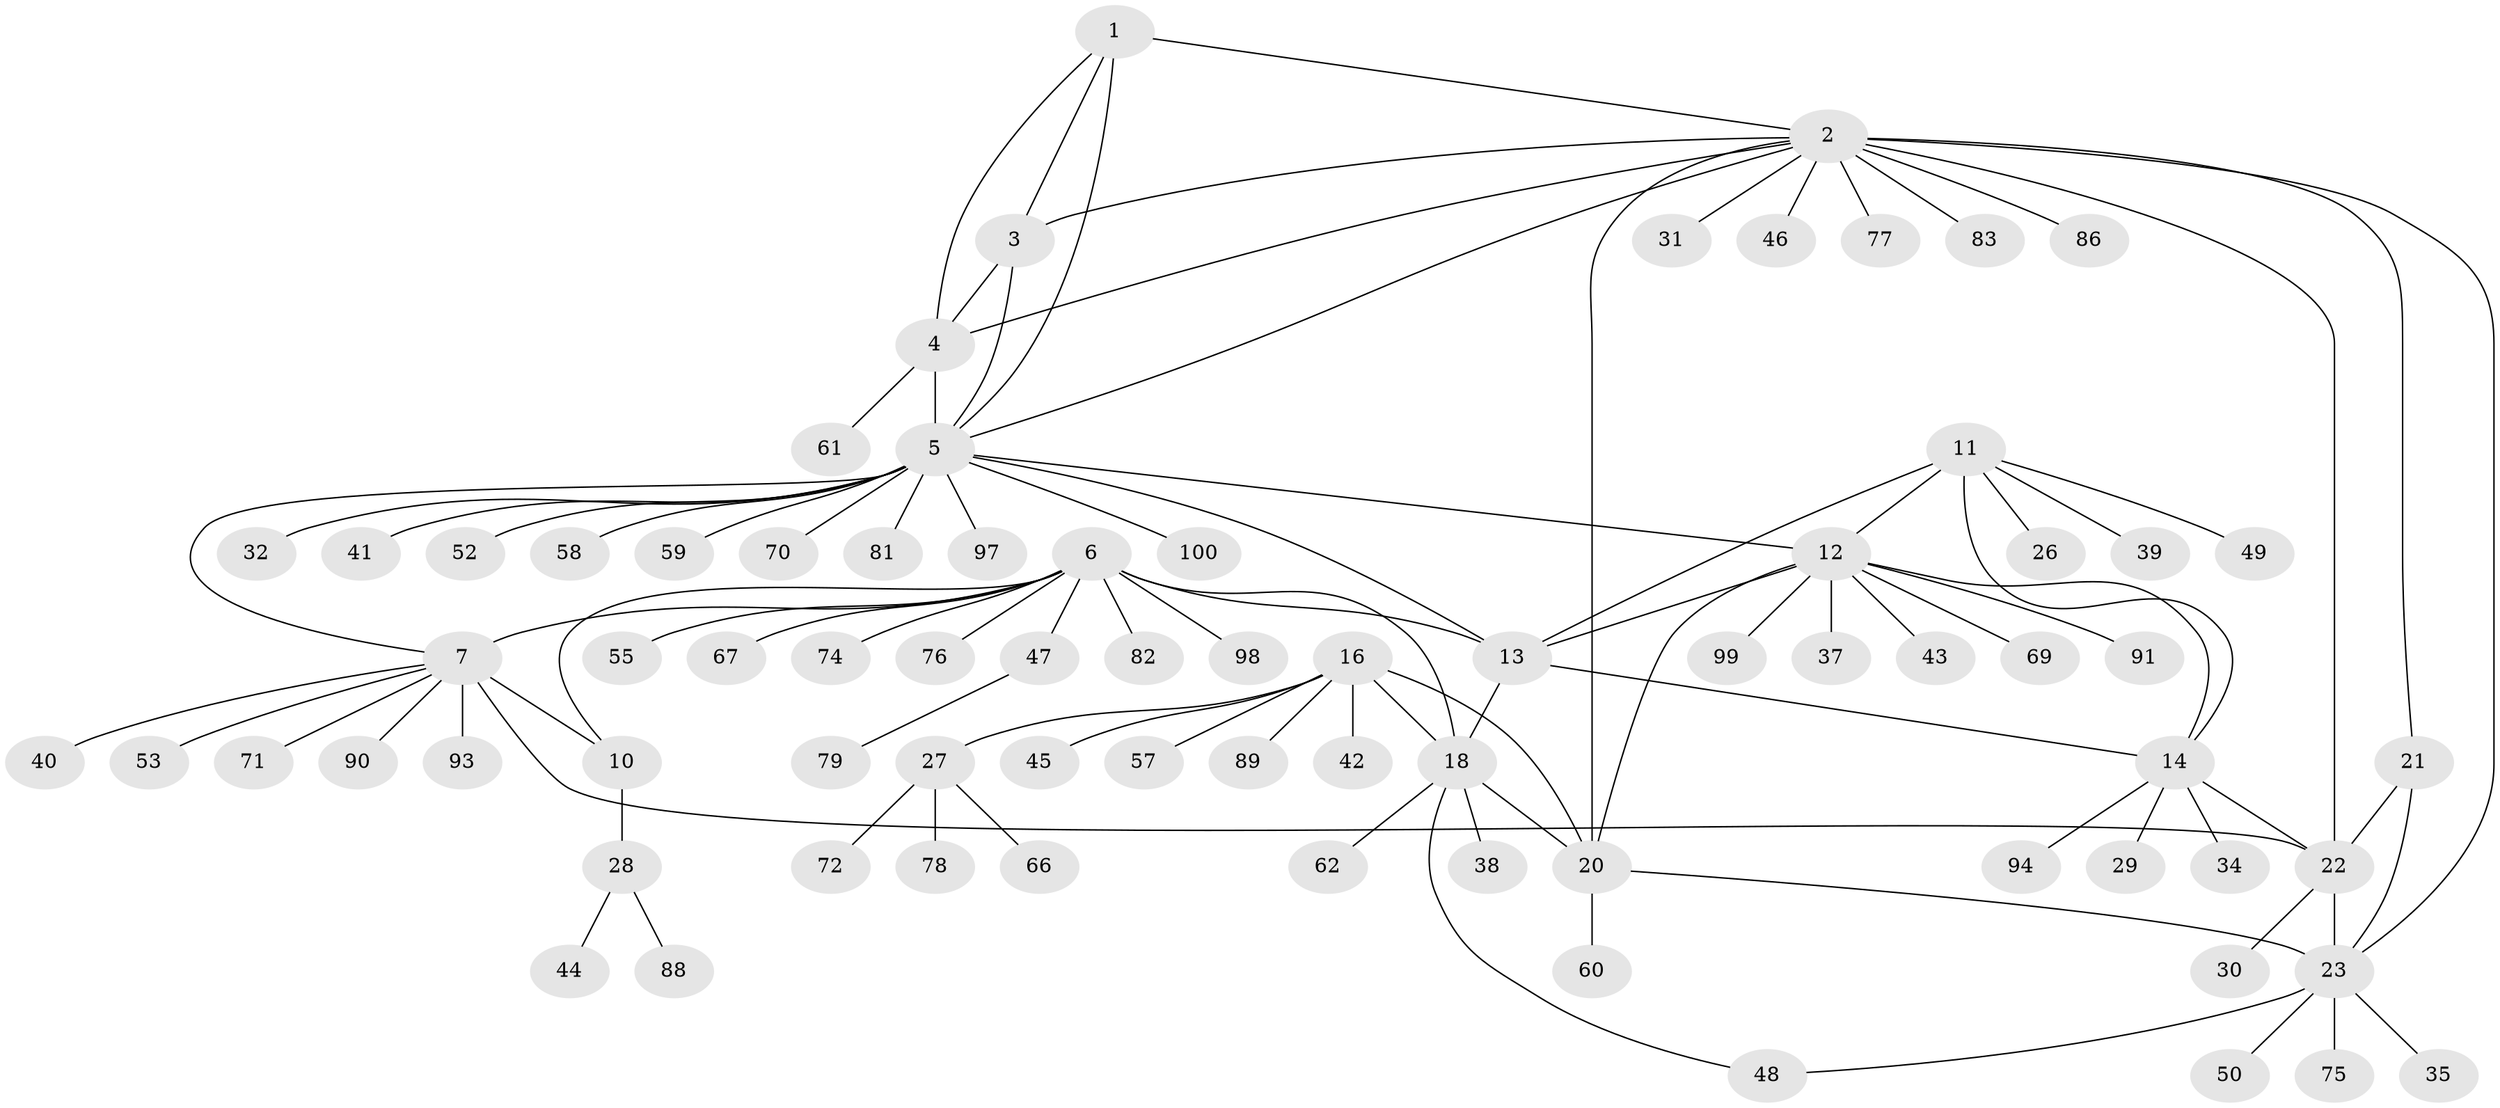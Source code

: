// original degree distribution, {5: 0.08, 9: 0.03, 17: 0.01, 11: 0.01, 8: 0.05, 7: 0.04, 6: 0.03, 4: 0.02, 1: 0.61, 3: 0.02, 2: 0.1}
// Generated by graph-tools (version 1.1) at 2025/11/02/27/25 16:11:33]
// undirected, 76 vertices, 98 edges
graph export_dot {
graph [start="1"]
  node [color=gray90,style=filled];
  1 [super="+64"];
  2 [super="+24"];
  3 [super="+92"];
  4;
  5 [super="+51"];
  6 [super="+9"];
  7 [super="+8"];
  10;
  11 [super="+80"];
  12 [super="+36"];
  13 [super="+15"];
  14 [super="+63"];
  16 [super="+17"];
  18 [super="+19"];
  20 [super="+65"];
  21 [super="+33"];
  22 [super="+25"];
  23 [super="+54"];
  26;
  27 [super="+73"];
  28 [super="+85"];
  29 [super="+56"];
  30;
  31;
  32;
  34 [super="+68"];
  35;
  37;
  38;
  39;
  40;
  41;
  42;
  43;
  44;
  45;
  46;
  47;
  48;
  49;
  50;
  52;
  53;
  55;
  57 [super="+84"];
  58;
  59;
  60;
  61;
  62;
  66;
  67;
  69;
  70;
  71;
  72;
  74;
  75;
  76;
  77;
  78 [super="+87"];
  79;
  81;
  82;
  83 [super="+96"];
  86;
  88;
  89;
  90;
  91;
  93 [super="+95"];
  94;
  97;
  98;
  99;
  100;
  1 -- 2;
  1 -- 3;
  1 -- 4;
  1 -- 5;
  2 -- 3;
  2 -- 4;
  2 -- 5;
  2 -- 20;
  2 -- 46;
  2 -- 77;
  2 -- 86;
  2 -- 83;
  2 -- 21;
  2 -- 22 [weight=2];
  2 -- 23;
  2 -- 31;
  3 -- 4;
  3 -- 5;
  4 -- 5;
  4 -- 61;
  5 -- 7;
  5 -- 13;
  5 -- 32;
  5 -- 41;
  5 -- 52;
  5 -- 58;
  5 -- 59;
  5 -- 70;
  5 -- 81;
  5 -- 97;
  5 -- 100;
  5 -- 12;
  6 -- 7 [weight=4];
  6 -- 10 [weight=2];
  6 -- 13;
  6 -- 47;
  6 -- 55;
  6 -- 76;
  6 -- 82;
  6 -- 98;
  6 -- 67;
  6 -- 74;
  6 -- 18;
  7 -- 10 [weight=2];
  7 -- 40;
  7 -- 53;
  7 -- 90;
  7 -- 22;
  7 -- 71;
  7 -- 93;
  10 -- 28;
  11 -- 12;
  11 -- 13 [weight=2];
  11 -- 14;
  11 -- 26;
  11 -- 39;
  11 -- 49;
  12 -- 13 [weight=2];
  12 -- 14;
  12 -- 37;
  12 -- 43;
  12 -- 69;
  12 -- 91;
  12 -- 99;
  12 -- 20;
  13 -- 14 [weight=2];
  13 -- 18;
  14 -- 22;
  14 -- 29;
  14 -- 34;
  14 -- 94;
  16 -- 18 [weight=4];
  16 -- 20 [weight=2];
  16 -- 42;
  16 -- 45;
  16 -- 57;
  16 -- 89;
  16 -- 27;
  18 -- 20 [weight=2];
  18 -- 48;
  18 -- 38;
  18 -- 62;
  20 -- 23;
  20 -- 60;
  21 -- 22 [weight=2];
  21 -- 23;
  22 -- 23 [weight=2];
  22 -- 30;
  23 -- 35;
  23 -- 50;
  23 -- 48;
  23 -- 75;
  27 -- 66;
  27 -- 72;
  27 -- 78;
  28 -- 44;
  28 -- 88;
  47 -- 79;
}
